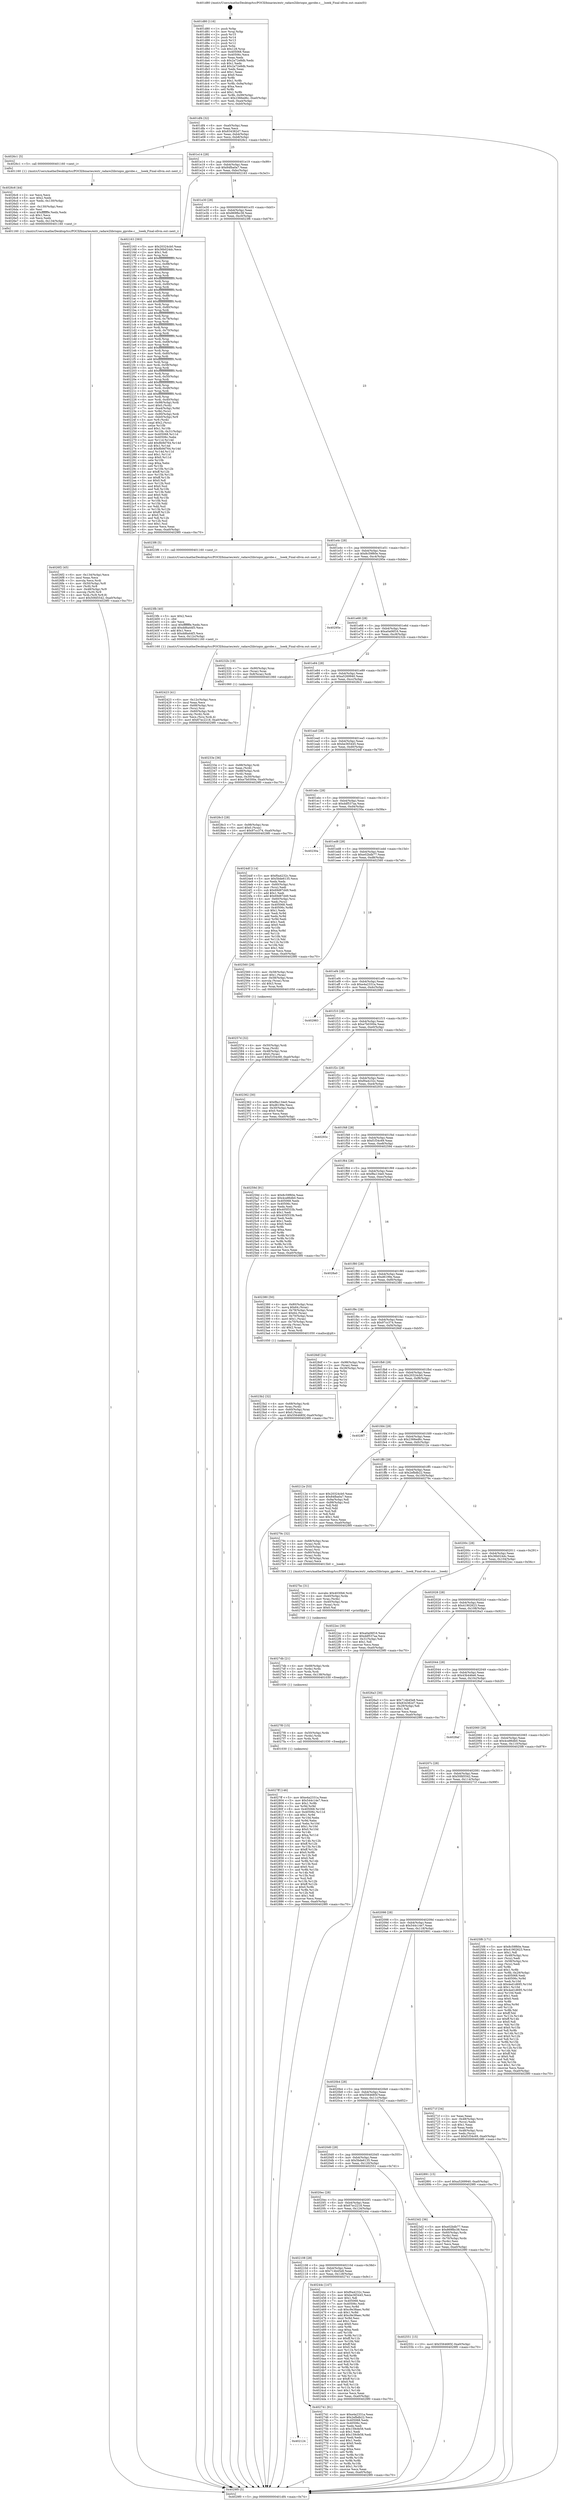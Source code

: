 digraph "0x401d80" {
  label = "0x401d80 (/mnt/c/Users/mathe/Desktop/tcc/POCII/binaries/extr_radare2libriopio_gprobe.c___lseek_Final-ollvm.out::main(0))"
  labelloc = "t"
  node[shape=record]

  Entry [label="",width=0.3,height=0.3,shape=circle,fillcolor=black,style=filled]
  "0x401df4" [label="{
     0x401df4 [32]\l
     | [instrs]\l
     &nbsp;&nbsp;0x401df4 \<+6\>: mov -0xa0(%rbp),%eax\l
     &nbsp;&nbsp;0x401dfa \<+2\>: mov %eax,%ecx\l
     &nbsp;&nbsp;0x401dfc \<+6\>: sub $0x834382d7,%ecx\l
     &nbsp;&nbsp;0x401e02 \<+6\>: mov %eax,-0xb4(%rbp)\l
     &nbsp;&nbsp;0x401e08 \<+6\>: mov %ecx,-0xb8(%rbp)\l
     &nbsp;&nbsp;0x401e0e \<+6\>: je 00000000004026c1 \<main+0x941\>\l
  }"]
  "0x4026c1" [label="{
     0x4026c1 [5]\l
     | [instrs]\l
     &nbsp;&nbsp;0x4026c1 \<+5\>: call 0000000000401160 \<next_i\>\l
     | [calls]\l
     &nbsp;&nbsp;0x401160 \{1\} (/mnt/c/Users/mathe/Desktop/tcc/POCII/binaries/extr_radare2libriopio_gprobe.c___lseek_Final-ollvm.out::next_i)\l
  }"]
  "0x401e14" [label="{
     0x401e14 [28]\l
     | [instrs]\l
     &nbsp;&nbsp;0x401e14 \<+5\>: jmp 0000000000401e19 \<main+0x99\>\l
     &nbsp;&nbsp;0x401e19 \<+6\>: mov -0xb4(%rbp),%eax\l
     &nbsp;&nbsp;0x401e1f \<+5\>: sub $0x84fba0a7,%eax\l
     &nbsp;&nbsp;0x401e24 \<+6\>: mov %eax,-0xbc(%rbp)\l
     &nbsp;&nbsp;0x401e2a \<+6\>: je 0000000000402163 \<main+0x3e3\>\l
  }"]
  Exit [label="",width=0.3,height=0.3,shape=circle,fillcolor=black,style=filled,peripheries=2]
  "0x402163" [label="{
     0x402163 [393]\l
     | [instrs]\l
     &nbsp;&nbsp;0x402163 \<+5\>: mov $0x20324cb0,%eax\l
     &nbsp;&nbsp;0x402168 \<+5\>: mov $0x36b024dc,%ecx\l
     &nbsp;&nbsp;0x40216d \<+2\>: mov $0x1,%dl\l
     &nbsp;&nbsp;0x40216f \<+3\>: mov %rsp,%rsi\l
     &nbsp;&nbsp;0x402172 \<+4\>: add $0xfffffffffffffff0,%rsi\l
     &nbsp;&nbsp;0x402176 \<+3\>: mov %rsi,%rsp\l
     &nbsp;&nbsp;0x402179 \<+7\>: mov %rsi,-0x98(%rbp)\l
     &nbsp;&nbsp;0x402180 \<+3\>: mov %rsp,%rsi\l
     &nbsp;&nbsp;0x402183 \<+4\>: add $0xfffffffffffffff0,%rsi\l
     &nbsp;&nbsp;0x402187 \<+3\>: mov %rsi,%rsp\l
     &nbsp;&nbsp;0x40218a \<+3\>: mov %rsp,%rdi\l
     &nbsp;&nbsp;0x40218d \<+4\>: add $0xfffffffffffffff0,%rdi\l
     &nbsp;&nbsp;0x402191 \<+3\>: mov %rdi,%rsp\l
     &nbsp;&nbsp;0x402194 \<+7\>: mov %rdi,-0x90(%rbp)\l
     &nbsp;&nbsp;0x40219b \<+3\>: mov %rsp,%rdi\l
     &nbsp;&nbsp;0x40219e \<+4\>: add $0xfffffffffffffff0,%rdi\l
     &nbsp;&nbsp;0x4021a2 \<+3\>: mov %rdi,%rsp\l
     &nbsp;&nbsp;0x4021a5 \<+7\>: mov %rdi,-0x88(%rbp)\l
     &nbsp;&nbsp;0x4021ac \<+3\>: mov %rsp,%rdi\l
     &nbsp;&nbsp;0x4021af \<+4\>: add $0xfffffffffffffff0,%rdi\l
     &nbsp;&nbsp;0x4021b3 \<+3\>: mov %rdi,%rsp\l
     &nbsp;&nbsp;0x4021b6 \<+4\>: mov %rdi,-0x80(%rbp)\l
     &nbsp;&nbsp;0x4021ba \<+3\>: mov %rsp,%rdi\l
     &nbsp;&nbsp;0x4021bd \<+4\>: add $0xfffffffffffffff0,%rdi\l
     &nbsp;&nbsp;0x4021c1 \<+3\>: mov %rdi,%rsp\l
     &nbsp;&nbsp;0x4021c4 \<+4\>: mov %rdi,-0x78(%rbp)\l
     &nbsp;&nbsp;0x4021c8 \<+3\>: mov %rsp,%rdi\l
     &nbsp;&nbsp;0x4021cb \<+4\>: add $0xfffffffffffffff0,%rdi\l
     &nbsp;&nbsp;0x4021cf \<+3\>: mov %rdi,%rsp\l
     &nbsp;&nbsp;0x4021d2 \<+4\>: mov %rdi,-0x70(%rbp)\l
     &nbsp;&nbsp;0x4021d6 \<+3\>: mov %rsp,%rdi\l
     &nbsp;&nbsp;0x4021d9 \<+4\>: add $0xfffffffffffffff0,%rdi\l
     &nbsp;&nbsp;0x4021dd \<+3\>: mov %rdi,%rsp\l
     &nbsp;&nbsp;0x4021e0 \<+4\>: mov %rdi,-0x68(%rbp)\l
     &nbsp;&nbsp;0x4021e4 \<+3\>: mov %rsp,%rdi\l
     &nbsp;&nbsp;0x4021e7 \<+4\>: add $0xfffffffffffffff0,%rdi\l
     &nbsp;&nbsp;0x4021eb \<+3\>: mov %rdi,%rsp\l
     &nbsp;&nbsp;0x4021ee \<+4\>: mov %rdi,-0x60(%rbp)\l
     &nbsp;&nbsp;0x4021f2 \<+3\>: mov %rsp,%rdi\l
     &nbsp;&nbsp;0x4021f5 \<+4\>: add $0xfffffffffffffff0,%rdi\l
     &nbsp;&nbsp;0x4021f9 \<+3\>: mov %rdi,%rsp\l
     &nbsp;&nbsp;0x4021fc \<+4\>: mov %rdi,-0x58(%rbp)\l
     &nbsp;&nbsp;0x402200 \<+3\>: mov %rsp,%rdi\l
     &nbsp;&nbsp;0x402203 \<+4\>: add $0xfffffffffffffff0,%rdi\l
     &nbsp;&nbsp;0x402207 \<+3\>: mov %rdi,%rsp\l
     &nbsp;&nbsp;0x40220a \<+4\>: mov %rdi,-0x50(%rbp)\l
     &nbsp;&nbsp;0x40220e \<+3\>: mov %rsp,%rdi\l
     &nbsp;&nbsp;0x402211 \<+4\>: add $0xfffffffffffffff0,%rdi\l
     &nbsp;&nbsp;0x402215 \<+3\>: mov %rdi,%rsp\l
     &nbsp;&nbsp;0x402218 \<+4\>: mov %rdi,-0x48(%rbp)\l
     &nbsp;&nbsp;0x40221c \<+3\>: mov %rsp,%rdi\l
     &nbsp;&nbsp;0x40221f \<+4\>: add $0xfffffffffffffff0,%rdi\l
     &nbsp;&nbsp;0x402223 \<+3\>: mov %rdi,%rsp\l
     &nbsp;&nbsp;0x402226 \<+4\>: mov %rdi,-0x40(%rbp)\l
     &nbsp;&nbsp;0x40222a \<+7\>: mov -0x98(%rbp),%rdi\l
     &nbsp;&nbsp;0x402231 \<+6\>: movl $0x0,(%rdi)\l
     &nbsp;&nbsp;0x402237 \<+7\>: mov -0xa4(%rbp),%r8d\l
     &nbsp;&nbsp;0x40223e \<+3\>: mov %r8d,(%rsi)\l
     &nbsp;&nbsp;0x402241 \<+7\>: mov -0x90(%rbp),%rdi\l
     &nbsp;&nbsp;0x402248 \<+7\>: mov -0xb0(%rbp),%r9\l
     &nbsp;&nbsp;0x40224f \<+3\>: mov %r9,(%rdi)\l
     &nbsp;&nbsp;0x402252 \<+3\>: cmpl $0x2,(%rsi)\l
     &nbsp;&nbsp;0x402255 \<+4\>: setne %r10b\l
     &nbsp;&nbsp;0x402259 \<+4\>: and $0x1,%r10b\l
     &nbsp;&nbsp;0x40225d \<+4\>: mov %r10b,-0x31(%rbp)\l
     &nbsp;&nbsp;0x402261 \<+8\>: mov 0x405068,%r11d\l
     &nbsp;&nbsp;0x402269 \<+7\>: mov 0x40506c,%ebx\l
     &nbsp;&nbsp;0x402270 \<+3\>: mov %r11d,%r14d\l
     &nbsp;&nbsp;0x402273 \<+7\>: add $0x8b9d764,%r14d\l
     &nbsp;&nbsp;0x40227a \<+4\>: sub $0x1,%r14d\l
     &nbsp;&nbsp;0x40227e \<+7\>: sub $0x8b9d764,%r14d\l
     &nbsp;&nbsp;0x402285 \<+4\>: imul %r14d,%r11d\l
     &nbsp;&nbsp;0x402289 \<+4\>: and $0x1,%r11d\l
     &nbsp;&nbsp;0x40228d \<+4\>: cmp $0x0,%r11d\l
     &nbsp;&nbsp;0x402291 \<+4\>: sete %r10b\l
     &nbsp;&nbsp;0x402295 \<+3\>: cmp $0xa,%ebx\l
     &nbsp;&nbsp;0x402298 \<+4\>: setl %r15b\l
     &nbsp;&nbsp;0x40229c \<+3\>: mov %r10b,%r12b\l
     &nbsp;&nbsp;0x40229f \<+4\>: xor $0xff,%r12b\l
     &nbsp;&nbsp;0x4022a3 \<+3\>: mov %r15b,%r13b\l
     &nbsp;&nbsp;0x4022a6 \<+4\>: xor $0xff,%r13b\l
     &nbsp;&nbsp;0x4022aa \<+3\>: xor $0x0,%dl\l
     &nbsp;&nbsp;0x4022ad \<+3\>: mov %r12b,%sil\l
     &nbsp;&nbsp;0x4022b0 \<+4\>: and $0x0,%sil\l
     &nbsp;&nbsp;0x4022b4 \<+3\>: and %dl,%r10b\l
     &nbsp;&nbsp;0x4022b7 \<+3\>: mov %r13b,%dil\l
     &nbsp;&nbsp;0x4022ba \<+4\>: and $0x0,%dil\l
     &nbsp;&nbsp;0x4022be \<+3\>: and %dl,%r15b\l
     &nbsp;&nbsp;0x4022c1 \<+3\>: or %r10b,%sil\l
     &nbsp;&nbsp;0x4022c4 \<+3\>: or %r15b,%dil\l
     &nbsp;&nbsp;0x4022c7 \<+3\>: xor %dil,%sil\l
     &nbsp;&nbsp;0x4022ca \<+3\>: or %r13b,%r12b\l
     &nbsp;&nbsp;0x4022cd \<+4\>: xor $0xff,%r12b\l
     &nbsp;&nbsp;0x4022d1 \<+3\>: or $0x0,%dl\l
     &nbsp;&nbsp;0x4022d4 \<+3\>: and %dl,%r12b\l
     &nbsp;&nbsp;0x4022d7 \<+3\>: or %r12b,%sil\l
     &nbsp;&nbsp;0x4022da \<+4\>: test $0x1,%sil\l
     &nbsp;&nbsp;0x4022de \<+3\>: cmovne %ecx,%eax\l
     &nbsp;&nbsp;0x4022e1 \<+6\>: mov %eax,-0xa0(%rbp)\l
     &nbsp;&nbsp;0x4022e7 \<+5\>: jmp 00000000004029f0 \<main+0xc70\>\l
  }"]
  "0x401e30" [label="{
     0x401e30 [28]\l
     | [instrs]\l
     &nbsp;&nbsp;0x401e30 \<+5\>: jmp 0000000000401e35 \<main+0xb5\>\l
     &nbsp;&nbsp;0x401e35 \<+6\>: mov -0xb4(%rbp),%eax\l
     &nbsp;&nbsp;0x401e3b \<+5\>: sub $0x869fbc38,%eax\l
     &nbsp;&nbsp;0x401e40 \<+6\>: mov %eax,-0xc0(%rbp)\l
     &nbsp;&nbsp;0x401e46 \<+6\>: je 00000000004023f6 \<main+0x676\>\l
  }"]
  "0x4027ff" [label="{
     0x4027ff [146]\l
     | [instrs]\l
     &nbsp;&nbsp;0x4027ff \<+5\>: mov $0xe4a2331a,%eax\l
     &nbsp;&nbsp;0x402804 \<+5\>: mov $0x544c14e7,%ecx\l
     &nbsp;&nbsp;0x402809 \<+3\>: mov $0x1,%r8b\l
     &nbsp;&nbsp;0x40280c \<+3\>: xor %r9d,%r9d\l
     &nbsp;&nbsp;0x40280f \<+8\>: mov 0x405068,%r10d\l
     &nbsp;&nbsp;0x402817 \<+8\>: mov 0x40506c,%r11d\l
     &nbsp;&nbsp;0x40281f \<+4\>: sub $0x1,%r9d\l
     &nbsp;&nbsp;0x402823 \<+3\>: mov %r10d,%ebx\l
     &nbsp;&nbsp;0x402826 \<+3\>: add %r9d,%ebx\l
     &nbsp;&nbsp;0x402829 \<+4\>: imul %ebx,%r10d\l
     &nbsp;&nbsp;0x40282d \<+4\>: and $0x1,%r10d\l
     &nbsp;&nbsp;0x402831 \<+4\>: cmp $0x0,%r10d\l
     &nbsp;&nbsp;0x402835 \<+4\>: sete %r14b\l
     &nbsp;&nbsp;0x402839 \<+4\>: cmp $0xa,%r11d\l
     &nbsp;&nbsp;0x40283d \<+4\>: setl %r15b\l
     &nbsp;&nbsp;0x402841 \<+3\>: mov %r14b,%r12b\l
     &nbsp;&nbsp;0x402844 \<+4\>: xor $0xff,%r12b\l
     &nbsp;&nbsp;0x402848 \<+3\>: mov %r15b,%r13b\l
     &nbsp;&nbsp;0x40284b \<+4\>: xor $0xff,%r13b\l
     &nbsp;&nbsp;0x40284f \<+4\>: xor $0x0,%r8b\l
     &nbsp;&nbsp;0x402853 \<+3\>: mov %r12b,%dl\l
     &nbsp;&nbsp;0x402856 \<+3\>: and $0x0,%dl\l
     &nbsp;&nbsp;0x402859 \<+3\>: and %r8b,%r14b\l
     &nbsp;&nbsp;0x40285c \<+3\>: mov %r13b,%sil\l
     &nbsp;&nbsp;0x40285f \<+4\>: and $0x0,%sil\l
     &nbsp;&nbsp;0x402863 \<+3\>: and %r8b,%r15b\l
     &nbsp;&nbsp;0x402866 \<+3\>: or %r14b,%dl\l
     &nbsp;&nbsp;0x402869 \<+3\>: or %r15b,%sil\l
     &nbsp;&nbsp;0x40286c \<+3\>: xor %sil,%dl\l
     &nbsp;&nbsp;0x40286f \<+3\>: or %r13b,%r12b\l
     &nbsp;&nbsp;0x402872 \<+4\>: xor $0xff,%r12b\l
     &nbsp;&nbsp;0x402876 \<+4\>: or $0x0,%r8b\l
     &nbsp;&nbsp;0x40287a \<+3\>: and %r8b,%r12b\l
     &nbsp;&nbsp;0x40287d \<+3\>: or %r12b,%dl\l
     &nbsp;&nbsp;0x402880 \<+3\>: test $0x1,%dl\l
     &nbsp;&nbsp;0x402883 \<+3\>: cmovne %ecx,%eax\l
     &nbsp;&nbsp;0x402886 \<+6\>: mov %eax,-0xa0(%rbp)\l
     &nbsp;&nbsp;0x40288c \<+5\>: jmp 00000000004029f0 \<main+0xc70\>\l
  }"]
  "0x4023f6" [label="{
     0x4023f6 [5]\l
     | [instrs]\l
     &nbsp;&nbsp;0x4023f6 \<+5\>: call 0000000000401160 \<next_i\>\l
     | [calls]\l
     &nbsp;&nbsp;0x401160 \{1\} (/mnt/c/Users/mathe/Desktop/tcc/POCII/binaries/extr_radare2libriopio_gprobe.c___lseek_Final-ollvm.out::next_i)\l
  }"]
  "0x401e4c" [label="{
     0x401e4c [28]\l
     | [instrs]\l
     &nbsp;&nbsp;0x401e4c \<+5\>: jmp 0000000000401e51 \<main+0xd1\>\l
     &nbsp;&nbsp;0x401e51 \<+6\>: mov -0xb4(%rbp),%eax\l
     &nbsp;&nbsp;0x401e57 \<+5\>: sub $0x8c59f60e,%eax\l
     &nbsp;&nbsp;0x401e5c \<+6\>: mov %eax,-0xc4(%rbp)\l
     &nbsp;&nbsp;0x401e62 \<+6\>: je 000000000040295e \<main+0xbde\>\l
  }"]
  "0x4027f0" [label="{
     0x4027f0 [15]\l
     | [instrs]\l
     &nbsp;&nbsp;0x4027f0 \<+4\>: mov -0x50(%rbp),%rdx\l
     &nbsp;&nbsp;0x4027f4 \<+3\>: mov (%rdx),%rdx\l
     &nbsp;&nbsp;0x4027f7 \<+3\>: mov %rdx,%rdi\l
     &nbsp;&nbsp;0x4027fa \<+5\>: call 0000000000401030 \<free@plt\>\l
     | [calls]\l
     &nbsp;&nbsp;0x401030 \{1\} (unknown)\l
  }"]
  "0x40295e" [label="{
     0x40295e\l
  }", style=dashed]
  "0x401e68" [label="{
     0x401e68 [28]\l
     | [instrs]\l
     &nbsp;&nbsp;0x401e68 \<+5\>: jmp 0000000000401e6d \<main+0xed\>\l
     &nbsp;&nbsp;0x401e6d \<+6\>: mov -0xb4(%rbp),%eax\l
     &nbsp;&nbsp;0x401e73 \<+5\>: sub $0xa0a06f16,%eax\l
     &nbsp;&nbsp;0x401e78 \<+6\>: mov %eax,-0xc8(%rbp)\l
     &nbsp;&nbsp;0x401e7e \<+6\>: je 000000000040232b \<main+0x5ab\>\l
  }"]
  "0x4027db" [label="{
     0x4027db [21]\l
     | [instrs]\l
     &nbsp;&nbsp;0x4027db \<+4\>: mov -0x68(%rbp),%rdx\l
     &nbsp;&nbsp;0x4027df \<+3\>: mov (%rdx),%rdx\l
     &nbsp;&nbsp;0x4027e2 \<+3\>: mov %rdx,%rdi\l
     &nbsp;&nbsp;0x4027e5 \<+6\>: mov %eax,-0x138(%rbp)\l
     &nbsp;&nbsp;0x4027eb \<+5\>: call 0000000000401030 \<free@plt\>\l
     | [calls]\l
     &nbsp;&nbsp;0x401030 \{1\} (unknown)\l
  }"]
  "0x40232b" [label="{
     0x40232b [19]\l
     | [instrs]\l
     &nbsp;&nbsp;0x40232b \<+7\>: mov -0x90(%rbp),%rax\l
     &nbsp;&nbsp;0x402332 \<+3\>: mov (%rax),%rax\l
     &nbsp;&nbsp;0x402335 \<+4\>: mov 0x8(%rax),%rdi\l
     &nbsp;&nbsp;0x402339 \<+5\>: call 0000000000401060 \<atoi@plt\>\l
     | [calls]\l
     &nbsp;&nbsp;0x401060 \{1\} (unknown)\l
  }"]
  "0x401e84" [label="{
     0x401e84 [28]\l
     | [instrs]\l
     &nbsp;&nbsp;0x401e84 \<+5\>: jmp 0000000000401e89 \<main+0x109\>\l
     &nbsp;&nbsp;0x401e89 \<+6\>: mov -0xb4(%rbp),%eax\l
     &nbsp;&nbsp;0x401e8f \<+5\>: sub $0xa5269940,%eax\l
     &nbsp;&nbsp;0x401e94 \<+6\>: mov %eax,-0xcc(%rbp)\l
     &nbsp;&nbsp;0x401e9a \<+6\>: je 00000000004028c3 \<main+0xb43\>\l
  }"]
  "0x4027bc" [label="{
     0x4027bc [31]\l
     | [instrs]\l
     &nbsp;&nbsp;0x4027bc \<+10\>: movabs $0x4030b6,%rdi\l
     &nbsp;&nbsp;0x4027c6 \<+4\>: mov -0x40(%rbp),%rdx\l
     &nbsp;&nbsp;0x4027ca \<+3\>: mov %rax,(%rdx)\l
     &nbsp;&nbsp;0x4027cd \<+4\>: mov -0x40(%rbp),%rax\l
     &nbsp;&nbsp;0x4027d1 \<+3\>: mov (%rax),%rsi\l
     &nbsp;&nbsp;0x4027d4 \<+2\>: mov $0x0,%al\l
     &nbsp;&nbsp;0x4027d6 \<+5\>: call 0000000000401040 \<printf@plt\>\l
     | [calls]\l
     &nbsp;&nbsp;0x401040 \{1\} (unknown)\l
  }"]
  "0x4028c3" [label="{
     0x4028c3 [28]\l
     | [instrs]\l
     &nbsp;&nbsp;0x4028c3 \<+7\>: mov -0x98(%rbp),%rax\l
     &nbsp;&nbsp;0x4028ca \<+6\>: movl $0x0,(%rax)\l
     &nbsp;&nbsp;0x4028d0 \<+10\>: movl $0x97cc374,-0xa0(%rbp)\l
     &nbsp;&nbsp;0x4028da \<+5\>: jmp 00000000004029f0 \<main+0xc70\>\l
  }"]
  "0x401ea0" [label="{
     0x401ea0 [28]\l
     | [instrs]\l
     &nbsp;&nbsp;0x401ea0 \<+5\>: jmp 0000000000401ea5 \<main+0x125\>\l
     &nbsp;&nbsp;0x401ea5 \<+6\>: mov -0xb4(%rbp),%eax\l
     &nbsp;&nbsp;0x401eab \<+5\>: sub $0xbe365445,%eax\l
     &nbsp;&nbsp;0x401eb0 \<+6\>: mov %eax,-0xd0(%rbp)\l
     &nbsp;&nbsp;0x401eb6 \<+6\>: je 00000000004024df \<main+0x75f\>\l
  }"]
  "0x402124" [label="{
     0x402124\l
  }", style=dashed]
  "0x4024df" [label="{
     0x4024df [114]\l
     | [instrs]\l
     &nbsp;&nbsp;0x4024df \<+5\>: mov $0xf0a4232c,%eax\l
     &nbsp;&nbsp;0x4024e4 \<+5\>: mov $0x5bde6135,%ecx\l
     &nbsp;&nbsp;0x4024e9 \<+2\>: xor %edx,%edx\l
     &nbsp;&nbsp;0x4024eb \<+4\>: mov -0x60(%rbp),%rsi\l
     &nbsp;&nbsp;0x4024ef \<+2\>: mov (%rsi),%edi\l
     &nbsp;&nbsp;0x4024f1 \<+6\>: sub $0x69d87d49,%edi\l
     &nbsp;&nbsp;0x4024f7 \<+3\>: add $0x1,%edi\l
     &nbsp;&nbsp;0x4024fa \<+6\>: add $0x69d87d49,%edi\l
     &nbsp;&nbsp;0x402500 \<+4\>: mov -0x60(%rbp),%rsi\l
     &nbsp;&nbsp;0x402504 \<+2\>: mov %edi,(%rsi)\l
     &nbsp;&nbsp;0x402506 \<+7\>: mov 0x405068,%edi\l
     &nbsp;&nbsp;0x40250d \<+8\>: mov 0x40506c,%r8d\l
     &nbsp;&nbsp;0x402515 \<+3\>: sub $0x1,%edx\l
     &nbsp;&nbsp;0x402518 \<+3\>: mov %edi,%r9d\l
     &nbsp;&nbsp;0x40251b \<+3\>: add %edx,%r9d\l
     &nbsp;&nbsp;0x40251e \<+4\>: imul %r9d,%edi\l
     &nbsp;&nbsp;0x402522 \<+3\>: and $0x1,%edi\l
     &nbsp;&nbsp;0x402525 \<+3\>: cmp $0x0,%edi\l
     &nbsp;&nbsp;0x402528 \<+4\>: sete %r10b\l
     &nbsp;&nbsp;0x40252c \<+4\>: cmp $0xa,%r8d\l
     &nbsp;&nbsp;0x402530 \<+4\>: setl %r11b\l
     &nbsp;&nbsp;0x402534 \<+3\>: mov %r10b,%bl\l
     &nbsp;&nbsp;0x402537 \<+3\>: and %r11b,%bl\l
     &nbsp;&nbsp;0x40253a \<+3\>: xor %r11b,%r10b\l
     &nbsp;&nbsp;0x40253d \<+3\>: or %r10b,%bl\l
     &nbsp;&nbsp;0x402540 \<+3\>: test $0x1,%bl\l
     &nbsp;&nbsp;0x402543 \<+3\>: cmovne %ecx,%eax\l
     &nbsp;&nbsp;0x402546 \<+6\>: mov %eax,-0xa0(%rbp)\l
     &nbsp;&nbsp;0x40254c \<+5\>: jmp 00000000004029f0 \<main+0xc70\>\l
  }"]
  "0x401ebc" [label="{
     0x401ebc [28]\l
     | [instrs]\l
     &nbsp;&nbsp;0x401ebc \<+5\>: jmp 0000000000401ec1 \<main+0x141\>\l
     &nbsp;&nbsp;0x401ec1 \<+6\>: mov -0xb4(%rbp),%eax\l
     &nbsp;&nbsp;0x401ec7 \<+5\>: sub $0xddf537aa,%eax\l
     &nbsp;&nbsp;0x401ecc \<+6\>: mov %eax,-0xd4(%rbp)\l
     &nbsp;&nbsp;0x401ed2 \<+6\>: je 000000000040230a \<main+0x58a\>\l
  }"]
  "0x402741" [label="{
     0x402741 [91]\l
     | [instrs]\l
     &nbsp;&nbsp;0x402741 \<+5\>: mov $0xe4a2331a,%eax\l
     &nbsp;&nbsp;0x402746 \<+5\>: mov $0x2efbdb22,%ecx\l
     &nbsp;&nbsp;0x40274b \<+7\>: mov 0x405068,%edx\l
     &nbsp;&nbsp;0x402752 \<+7\>: mov 0x40506c,%esi\l
     &nbsp;&nbsp;0x402759 \<+2\>: mov %edx,%edi\l
     &nbsp;&nbsp;0x40275b \<+6\>: sub $0x159cfe58,%edi\l
     &nbsp;&nbsp;0x402761 \<+3\>: sub $0x1,%edi\l
     &nbsp;&nbsp;0x402764 \<+6\>: add $0x159cfe58,%edi\l
     &nbsp;&nbsp;0x40276a \<+3\>: imul %edi,%edx\l
     &nbsp;&nbsp;0x40276d \<+3\>: and $0x1,%edx\l
     &nbsp;&nbsp;0x402770 \<+3\>: cmp $0x0,%edx\l
     &nbsp;&nbsp;0x402773 \<+4\>: sete %r8b\l
     &nbsp;&nbsp;0x402777 \<+3\>: cmp $0xa,%esi\l
     &nbsp;&nbsp;0x40277a \<+4\>: setl %r9b\l
     &nbsp;&nbsp;0x40277e \<+3\>: mov %r8b,%r10b\l
     &nbsp;&nbsp;0x402781 \<+3\>: and %r9b,%r10b\l
     &nbsp;&nbsp;0x402784 \<+3\>: xor %r9b,%r8b\l
     &nbsp;&nbsp;0x402787 \<+3\>: or %r8b,%r10b\l
     &nbsp;&nbsp;0x40278a \<+4\>: test $0x1,%r10b\l
     &nbsp;&nbsp;0x40278e \<+3\>: cmovne %ecx,%eax\l
     &nbsp;&nbsp;0x402791 \<+6\>: mov %eax,-0xa0(%rbp)\l
     &nbsp;&nbsp;0x402797 \<+5\>: jmp 00000000004029f0 \<main+0xc70\>\l
  }"]
  "0x40230a" [label="{
     0x40230a\l
  }", style=dashed]
  "0x401ed8" [label="{
     0x401ed8 [28]\l
     | [instrs]\l
     &nbsp;&nbsp;0x401ed8 \<+5\>: jmp 0000000000401edd \<main+0x15d\>\l
     &nbsp;&nbsp;0x401edd \<+6\>: mov -0xb4(%rbp),%eax\l
     &nbsp;&nbsp;0x401ee3 \<+5\>: sub $0xe02bdb77,%eax\l
     &nbsp;&nbsp;0x401ee8 \<+6\>: mov %eax,-0xd8(%rbp)\l
     &nbsp;&nbsp;0x401eee \<+6\>: je 0000000000402560 \<main+0x7e0\>\l
  }"]
  "0x4026f2" [label="{
     0x4026f2 [45]\l
     | [instrs]\l
     &nbsp;&nbsp;0x4026f2 \<+6\>: mov -0x134(%rbp),%ecx\l
     &nbsp;&nbsp;0x4026f8 \<+3\>: imul %eax,%ecx\l
     &nbsp;&nbsp;0x4026fb \<+3\>: movslq %ecx,%rdi\l
     &nbsp;&nbsp;0x4026fe \<+4\>: mov -0x50(%rbp),%r8\l
     &nbsp;&nbsp;0x402702 \<+3\>: mov (%r8),%r8\l
     &nbsp;&nbsp;0x402705 \<+4\>: mov -0x48(%rbp),%r9\l
     &nbsp;&nbsp;0x402709 \<+3\>: movslq (%r9),%r9\l
     &nbsp;&nbsp;0x40270c \<+4\>: mov %rdi,(%r8,%r9,8)\l
     &nbsp;&nbsp;0x402710 \<+10\>: movl $0x50fd5542,-0xa0(%rbp)\l
     &nbsp;&nbsp;0x40271a \<+5\>: jmp 00000000004029f0 \<main+0xc70\>\l
  }"]
  "0x402560" [label="{
     0x402560 [29]\l
     | [instrs]\l
     &nbsp;&nbsp;0x402560 \<+4\>: mov -0x58(%rbp),%rax\l
     &nbsp;&nbsp;0x402564 \<+6\>: movl $0x1,(%rax)\l
     &nbsp;&nbsp;0x40256a \<+4\>: mov -0x58(%rbp),%rax\l
     &nbsp;&nbsp;0x40256e \<+3\>: movslq (%rax),%rax\l
     &nbsp;&nbsp;0x402571 \<+4\>: shl $0x3,%rax\l
     &nbsp;&nbsp;0x402575 \<+3\>: mov %rax,%rdi\l
     &nbsp;&nbsp;0x402578 \<+5\>: call 0000000000401050 \<malloc@plt\>\l
     | [calls]\l
     &nbsp;&nbsp;0x401050 \{1\} (unknown)\l
  }"]
  "0x401ef4" [label="{
     0x401ef4 [28]\l
     | [instrs]\l
     &nbsp;&nbsp;0x401ef4 \<+5\>: jmp 0000000000401ef9 \<main+0x179\>\l
     &nbsp;&nbsp;0x401ef9 \<+6\>: mov -0xb4(%rbp),%eax\l
     &nbsp;&nbsp;0x401eff \<+5\>: sub $0xe4a2331a,%eax\l
     &nbsp;&nbsp;0x401f04 \<+6\>: mov %eax,-0xdc(%rbp)\l
     &nbsp;&nbsp;0x401f0a \<+6\>: je 0000000000402983 \<main+0xc03\>\l
  }"]
  "0x4026c6" [label="{
     0x4026c6 [44]\l
     | [instrs]\l
     &nbsp;&nbsp;0x4026c6 \<+2\>: xor %ecx,%ecx\l
     &nbsp;&nbsp;0x4026c8 \<+5\>: mov $0x2,%edx\l
     &nbsp;&nbsp;0x4026cd \<+6\>: mov %edx,-0x130(%rbp)\l
     &nbsp;&nbsp;0x4026d3 \<+1\>: cltd\l
     &nbsp;&nbsp;0x4026d4 \<+6\>: mov -0x130(%rbp),%esi\l
     &nbsp;&nbsp;0x4026da \<+2\>: idiv %esi\l
     &nbsp;&nbsp;0x4026dc \<+6\>: imul $0xfffffffe,%edx,%edx\l
     &nbsp;&nbsp;0x4026e2 \<+3\>: sub $0x1,%ecx\l
     &nbsp;&nbsp;0x4026e5 \<+2\>: sub %ecx,%edx\l
     &nbsp;&nbsp;0x4026e7 \<+6\>: mov %edx,-0x134(%rbp)\l
     &nbsp;&nbsp;0x4026ed \<+5\>: call 0000000000401160 \<next_i\>\l
     | [calls]\l
     &nbsp;&nbsp;0x401160 \{1\} (/mnt/c/Users/mathe/Desktop/tcc/POCII/binaries/extr_radare2libriopio_gprobe.c___lseek_Final-ollvm.out::next_i)\l
  }"]
  "0x402983" [label="{
     0x402983\l
  }", style=dashed]
  "0x401f10" [label="{
     0x401f10 [28]\l
     | [instrs]\l
     &nbsp;&nbsp;0x401f10 \<+5\>: jmp 0000000000401f15 \<main+0x195\>\l
     &nbsp;&nbsp;0x401f15 \<+6\>: mov -0xb4(%rbp),%eax\l
     &nbsp;&nbsp;0x401f1b \<+5\>: sub $0xe7b0300e,%eax\l
     &nbsp;&nbsp;0x401f20 \<+6\>: mov %eax,-0xe0(%rbp)\l
     &nbsp;&nbsp;0x401f26 \<+6\>: je 0000000000402362 \<main+0x5e2\>\l
  }"]
  "0x40257d" [label="{
     0x40257d [32]\l
     | [instrs]\l
     &nbsp;&nbsp;0x40257d \<+4\>: mov -0x50(%rbp),%rdi\l
     &nbsp;&nbsp;0x402581 \<+3\>: mov %rax,(%rdi)\l
     &nbsp;&nbsp;0x402584 \<+4\>: mov -0x48(%rbp),%rax\l
     &nbsp;&nbsp;0x402588 \<+6\>: movl $0x0,(%rax)\l
     &nbsp;&nbsp;0x40258e \<+10\>: movl $0xf1f34c69,-0xa0(%rbp)\l
     &nbsp;&nbsp;0x402598 \<+5\>: jmp 00000000004029f0 \<main+0xc70\>\l
  }"]
  "0x402362" [label="{
     0x402362 [30]\l
     | [instrs]\l
     &nbsp;&nbsp;0x402362 \<+5\>: mov $0xf8a134e0,%eax\l
     &nbsp;&nbsp;0x402367 \<+5\>: mov $0xd6199e,%ecx\l
     &nbsp;&nbsp;0x40236c \<+3\>: mov -0x30(%rbp),%edx\l
     &nbsp;&nbsp;0x40236f \<+3\>: cmp $0x0,%edx\l
     &nbsp;&nbsp;0x402372 \<+3\>: cmove %ecx,%eax\l
     &nbsp;&nbsp;0x402375 \<+6\>: mov %eax,-0xa0(%rbp)\l
     &nbsp;&nbsp;0x40237b \<+5\>: jmp 00000000004029f0 \<main+0xc70\>\l
  }"]
  "0x401f2c" [label="{
     0x401f2c [28]\l
     | [instrs]\l
     &nbsp;&nbsp;0x401f2c \<+5\>: jmp 0000000000401f31 \<main+0x1b1\>\l
     &nbsp;&nbsp;0x401f31 \<+6\>: mov -0xb4(%rbp),%eax\l
     &nbsp;&nbsp;0x401f37 \<+5\>: sub $0xf0a4232c,%eax\l
     &nbsp;&nbsp;0x401f3c \<+6\>: mov %eax,-0xe4(%rbp)\l
     &nbsp;&nbsp;0x401f42 \<+6\>: je 000000000040293c \<main+0xbbc\>\l
  }"]
  "0x402108" [label="{
     0x402108 [28]\l
     | [instrs]\l
     &nbsp;&nbsp;0x402108 \<+5\>: jmp 000000000040210d \<main+0x38d\>\l
     &nbsp;&nbsp;0x40210d \<+6\>: mov -0xb4(%rbp),%eax\l
     &nbsp;&nbsp;0x402113 \<+5\>: sub $0x714b45e8,%eax\l
     &nbsp;&nbsp;0x402118 \<+6\>: mov %eax,-0x128(%rbp)\l
     &nbsp;&nbsp;0x40211e \<+6\>: je 0000000000402741 \<main+0x9c1\>\l
  }"]
  "0x40293c" [label="{
     0x40293c\l
  }", style=dashed]
  "0x401f48" [label="{
     0x401f48 [28]\l
     | [instrs]\l
     &nbsp;&nbsp;0x401f48 \<+5\>: jmp 0000000000401f4d \<main+0x1cd\>\l
     &nbsp;&nbsp;0x401f4d \<+6\>: mov -0xb4(%rbp),%eax\l
     &nbsp;&nbsp;0x401f53 \<+5\>: sub $0xf1f34c69,%eax\l
     &nbsp;&nbsp;0x401f58 \<+6\>: mov %eax,-0xe8(%rbp)\l
     &nbsp;&nbsp;0x401f5e \<+6\>: je 000000000040259d \<main+0x81d\>\l
  }"]
  "0x40244c" [label="{
     0x40244c [147]\l
     | [instrs]\l
     &nbsp;&nbsp;0x40244c \<+5\>: mov $0xf0a4232c,%eax\l
     &nbsp;&nbsp;0x402451 \<+5\>: mov $0xbe365445,%ecx\l
     &nbsp;&nbsp;0x402456 \<+2\>: mov $0x1,%dl\l
     &nbsp;&nbsp;0x402458 \<+7\>: mov 0x405068,%esi\l
     &nbsp;&nbsp;0x40245f \<+7\>: mov 0x40506c,%edi\l
     &nbsp;&nbsp;0x402466 \<+3\>: mov %esi,%r8d\l
     &nbsp;&nbsp;0x402469 \<+7\>: sub $0xc9e38aec,%r8d\l
     &nbsp;&nbsp;0x402470 \<+4\>: sub $0x1,%r8d\l
     &nbsp;&nbsp;0x402474 \<+7\>: add $0xc9e38aec,%r8d\l
     &nbsp;&nbsp;0x40247b \<+4\>: imul %r8d,%esi\l
     &nbsp;&nbsp;0x40247f \<+3\>: and $0x1,%esi\l
     &nbsp;&nbsp;0x402482 \<+3\>: cmp $0x0,%esi\l
     &nbsp;&nbsp;0x402485 \<+4\>: sete %r9b\l
     &nbsp;&nbsp;0x402489 \<+3\>: cmp $0xa,%edi\l
     &nbsp;&nbsp;0x40248c \<+4\>: setl %r10b\l
     &nbsp;&nbsp;0x402490 \<+3\>: mov %r9b,%r11b\l
     &nbsp;&nbsp;0x402493 \<+4\>: xor $0xff,%r11b\l
     &nbsp;&nbsp;0x402497 \<+3\>: mov %r10b,%bl\l
     &nbsp;&nbsp;0x40249a \<+3\>: xor $0xff,%bl\l
     &nbsp;&nbsp;0x40249d \<+3\>: xor $0x0,%dl\l
     &nbsp;&nbsp;0x4024a0 \<+3\>: mov %r11b,%r14b\l
     &nbsp;&nbsp;0x4024a3 \<+4\>: and $0x0,%r14b\l
     &nbsp;&nbsp;0x4024a7 \<+3\>: and %dl,%r9b\l
     &nbsp;&nbsp;0x4024aa \<+3\>: mov %bl,%r15b\l
     &nbsp;&nbsp;0x4024ad \<+4\>: and $0x0,%r15b\l
     &nbsp;&nbsp;0x4024b1 \<+3\>: and %dl,%r10b\l
     &nbsp;&nbsp;0x4024b4 \<+3\>: or %r9b,%r14b\l
     &nbsp;&nbsp;0x4024b7 \<+3\>: or %r10b,%r15b\l
     &nbsp;&nbsp;0x4024ba \<+3\>: xor %r15b,%r14b\l
     &nbsp;&nbsp;0x4024bd \<+3\>: or %bl,%r11b\l
     &nbsp;&nbsp;0x4024c0 \<+4\>: xor $0xff,%r11b\l
     &nbsp;&nbsp;0x4024c4 \<+3\>: or $0x0,%dl\l
     &nbsp;&nbsp;0x4024c7 \<+3\>: and %dl,%r11b\l
     &nbsp;&nbsp;0x4024ca \<+3\>: or %r11b,%r14b\l
     &nbsp;&nbsp;0x4024cd \<+4\>: test $0x1,%r14b\l
     &nbsp;&nbsp;0x4024d1 \<+3\>: cmovne %ecx,%eax\l
     &nbsp;&nbsp;0x4024d4 \<+6\>: mov %eax,-0xa0(%rbp)\l
     &nbsp;&nbsp;0x4024da \<+5\>: jmp 00000000004029f0 \<main+0xc70\>\l
  }"]
  "0x40259d" [label="{
     0x40259d [91]\l
     | [instrs]\l
     &nbsp;&nbsp;0x40259d \<+5\>: mov $0x8c59f60e,%eax\l
     &nbsp;&nbsp;0x4025a2 \<+5\>: mov $0x4ce86db0,%ecx\l
     &nbsp;&nbsp;0x4025a7 \<+7\>: mov 0x405068,%edx\l
     &nbsp;&nbsp;0x4025ae \<+7\>: mov 0x40506c,%esi\l
     &nbsp;&nbsp;0x4025b5 \<+2\>: mov %edx,%edi\l
     &nbsp;&nbsp;0x4025b7 \<+6\>: add $0x405f333b,%edi\l
     &nbsp;&nbsp;0x4025bd \<+3\>: sub $0x1,%edi\l
     &nbsp;&nbsp;0x4025c0 \<+6\>: sub $0x405f333b,%edi\l
     &nbsp;&nbsp;0x4025c6 \<+3\>: imul %edi,%edx\l
     &nbsp;&nbsp;0x4025c9 \<+3\>: and $0x1,%edx\l
     &nbsp;&nbsp;0x4025cc \<+3\>: cmp $0x0,%edx\l
     &nbsp;&nbsp;0x4025cf \<+4\>: sete %r8b\l
     &nbsp;&nbsp;0x4025d3 \<+3\>: cmp $0xa,%esi\l
     &nbsp;&nbsp;0x4025d6 \<+4\>: setl %r9b\l
     &nbsp;&nbsp;0x4025da \<+3\>: mov %r8b,%r10b\l
     &nbsp;&nbsp;0x4025dd \<+3\>: and %r9b,%r10b\l
     &nbsp;&nbsp;0x4025e0 \<+3\>: xor %r9b,%r8b\l
     &nbsp;&nbsp;0x4025e3 \<+3\>: or %r8b,%r10b\l
     &nbsp;&nbsp;0x4025e6 \<+4\>: test $0x1,%r10b\l
     &nbsp;&nbsp;0x4025ea \<+3\>: cmovne %ecx,%eax\l
     &nbsp;&nbsp;0x4025ed \<+6\>: mov %eax,-0xa0(%rbp)\l
     &nbsp;&nbsp;0x4025f3 \<+5\>: jmp 00000000004029f0 \<main+0xc70\>\l
  }"]
  "0x401f64" [label="{
     0x401f64 [28]\l
     | [instrs]\l
     &nbsp;&nbsp;0x401f64 \<+5\>: jmp 0000000000401f69 \<main+0x1e9\>\l
     &nbsp;&nbsp;0x401f69 \<+6\>: mov -0xb4(%rbp),%eax\l
     &nbsp;&nbsp;0x401f6f \<+5\>: sub $0xf8a134e0,%eax\l
     &nbsp;&nbsp;0x401f74 \<+6\>: mov %eax,-0xec(%rbp)\l
     &nbsp;&nbsp;0x401f7a \<+6\>: je 00000000004028a0 \<main+0xb20\>\l
  }"]
  "0x4020ec" [label="{
     0x4020ec [28]\l
     | [instrs]\l
     &nbsp;&nbsp;0x4020ec \<+5\>: jmp 00000000004020f1 \<main+0x371\>\l
     &nbsp;&nbsp;0x4020f1 \<+6\>: mov -0xb4(%rbp),%eax\l
     &nbsp;&nbsp;0x4020f7 \<+5\>: sub $0x67ec2218,%eax\l
     &nbsp;&nbsp;0x4020fc \<+6\>: mov %eax,-0x124(%rbp)\l
     &nbsp;&nbsp;0x402102 \<+6\>: je 000000000040244c \<main+0x6cc\>\l
  }"]
  "0x4028a0" [label="{
     0x4028a0\l
  }", style=dashed]
  "0x401f80" [label="{
     0x401f80 [28]\l
     | [instrs]\l
     &nbsp;&nbsp;0x401f80 \<+5\>: jmp 0000000000401f85 \<main+0x205\>\l
     &nbsp;&nbsp;0x401f85 \<+6\>: mov -0xb4(%rbp),%eax\l
     &nbsp;&nbsp;0x401f8b \<+5\>: sub $0xd6199e,%eax\l
     &nbsp;&nbsp;0x401f90 \<+6\>: mov %eax,-0xf0(%rbp)\l
     &nbsp;&nbsp;0x401f96 \<+6\>: je 0000000000402380 \<main+0x600\>\l
  }"]
  "0x402551" [label="{
     0x402551 [15]\l
     | [instrs]\l
     &nbsp;&nbsp;0x402551 \<+10\>: movl $0x5564685f,-0xa0(%rbp)\l
     &nbsp;&nbsp;0x40255b \<+5\>: jmp 00000000004029f0 \<main+0xc70\>\l
  }"]
  "0x402380" [label="{
     0x402380 [50]\l
     | [instrs]\l
     &nbsp;&nbsp;0x402380 \<+4\>: mov -0x80(%rbp),%rax\l
     &nbsp;&nbsp;0x402384 \<+7\>: movq $0x64,(%rax)\l
     &nbsp;&nbsp;0x40238b \<+4\>: mov -0x78(%rbp),%rax\l
     &nbsp;&nbsp;0x40238f \<+6\>: movl $0x64,(%rax)\l
     &nbsp;&nbsp;0x402395 \<+4\>: mov -0x70(%rbp),%rax\l
     &nbsp;&nbsp;0x402399 \<+6\>: movl $0x1,(%rax)\l
     &nbsp;&nbsp;0x40239f \<+4\>: mov -0x70(%rbp),%rax\l
     &nbsp;&nbsp;0x4023a3 \<+3\>: movslq (%rax),%rax\l
     &nbsp;&nbsp;0x4023a6 \<+4\>: shl $0x2,%rax\l
     &nbsp;&nbsp;0x4023aa \<+3\>: mov %rax,%rdi\l
     &nbsp;&nbsp;0x4023ad \<+5\>: call 0000000000401050 \<malloc@plt\>\l
     | [calls]\l
     &nbsp;&nbsp;0x401050 \{1\} (unknown)\l
  }"]
  "0x401f9c" [label="{
     0x401f9c [28]\l
     | [instrs]\l
     &nbsp;&nbsp;0x401f9c \<+5\>: jmp 0000000000401fa1 \<main+0x221\>\l
     &nbsp;&nbsp;0x401fa1 \<+6\>: mov -0xb4(%rbp),%eax\l
     &nbsp;&nbsp;0x401fa7 \<+5\>: sub $0x97cc374,%eax\l
     &nbsp;&nbsp;0x401fac \<+6\>: mov %eax,-0xf4(%rbp)\l
     &nbsp;&nbsp;0x401fb2 \<+6\>: je 00000000004028df \<main+0xb5f\>\l
  }"]
  "0x402423" [label="{
     0x402423 [41]\l
     | [instrs]\l
     &nbsp;&nbsp;0x402423 \<+6\>: mov -0x12c(%rbp),%ecx\l
     &nbsp;&nbsp;0x402429 \<+3\>: imul %eax,%ecx\l
     &nbsp;&nbsp;0x40242c \<+4\>: mov -0x68(%rbp),%rsi\l
     &nbsp;&nbsp;0x402430 \<+3\>: mov (%rsi),%rsi\l
     &nbsp;&nbsp;0x402433 \<+4\>: mov -0x60(%rbp),%rdi\l
     &nbsp;&nbsp;0x402437 \<+3\>: movslq (%rdi),%rdi\l
     &nbsp;&nbsp;0x40243a \<+3\>: mov %ecx,(%rsi,%rdi,4)\l
     &nbsp;&nbsp;0x40243d \<+10\>: movl $0x67ec2218,-0xa0(%rbp)\l
     &nbsp;&nbsp;0x402447 \<+5\>: jmp 00000000004029f0 \<main+0xc70\>\l
  }"]
  "0x4028df" [label="{
     0x4028df [24]\l
     | [instrs]\l
     &nbsp;&nbsp;0x4028df \<+7\>: mov -0x98(%rbp),%rax\l
     &nbsp;&nbsp;0x4028e6 \<+2\>: mov (%rax),%eax\l
     &nbsp;&nbsp;0x4028e8 \<+4\>: lea -0x28(%rbp),%rsp\l
     &nbsp;&nbsp;0x4028ec \<+1\>: pop %rbx\l
     &nbsp;&nbsp;0x4028ed \<+2\>: pop %r12\l
     &nbsp;&nbsp;0x4028ef \<+2\>: pop %r13\l
     &nbsp;&nbsp;0x4028f1 \<+2\>: pop %r14\l
     &nbsp;&nbsp;0x4028f3 \<+2\>: pop %r15\l
     &nbsp;&nbsp;0x4028f5 \<+1\>: pop %rbp\l
     &nbsp;&nbsp;0x4028f6 \<+1\>: ret\l
  }"]
  "0x401fb8" [label="{
     0x401fb8 [28]\l
     | [instrs]\l
     &nbsp;&nbsp;0x401fb8 \<+5\>: jmp 0000000000401fbd \<main+0x23d\>\l
     &nbsp;&nbsp;0x401fbd \<+6\>: mov -0xb4(%rbp),%eax\l
     &nbsp;&nbsp;0x401fc3 \<+5\>: sub $0x20324cb0,%eax\l
     &nbsp;&nbsp;0x401fc8 \<+6\>: mov %eax,-0xf8(%rbp)\l
     &nbsp;&nbsp;0x401fce \<+6\>: je 00000000004028f7 \<main+0xb77\>\l
  }"]
  "0x4023fb" [label="{
     0x4023fb [40]\l
     | [instrs]\l
     &nbsp;&nbsp;0x4023fb \<+5\>: mov $0x2,%ecx\l
     &nbsp;&nbsp;0x402400 \<+1\>: cltd\l
     &nbsp;&nbsp;0x402401 \<+2\>: idiv %ecx\l
     &nbsp;&nbsp;0x402403 \<+6\>: imul $0xfffffffe,%edx,%ecx\l
     &nbsp;&nbsp;0x402409 \<+6\>: add $0xdd6a44f3,%ecx\l
     &nbsp;&nbsp;0x40240f \<+3\>: add $0x1,%ecx\l
     &nbsp;&nbsp;0x402412 \<+6\>: sub $0xdd6a44f3,%ecx\l
     &nbsp;&nbsp;0x402418 \<+6\>: mov %ecx,-0x12c(%rbp)\l
     &nbsp;&nbsp;0x40241e \<+5\>: call 0000000000401160 \<next_i\>\l
     | [calls]\l
     &nbsp;&nbsp;0x401160 \{1\} (/mnt/c/Users/mathe/Desktop/tcc/POCII/binaries/extr_radare2libriopio_gprobe.c___lseek_Final-ollvm.out::next_i)\l
  }"]
  "0x4028f7" [label="{
     0x4028f7\l
  }", style=dashed]
  "0x401fd4" [label="{
     0x401fd4 [28]\l
     | [instrs]\l
     &nbsp;&nbsp;0x401fd4 \<+5\>: jmp 0000000000401fd9 \<main+0x259\>\l
     &nbsp;&nbsp;0x401fd9 \<+6\>: mov -0xb4(%rbp),%eax\l
     &nbsp;&nbsp;0x401fdf \<+5\>: sub $0x2366ed6c,%eax\l
     &nbsp;&nbsp;0x401fe4 \<+6\>: mov %eax,-0xfc(%rbp)\l
     &nbsp;&nbsp;0x401fea \<+6\>: je 000000000040212e \<main+0x3ae\>\l
  }"]
  "0x4020d0" [label="{
     0x4020d0 [28]\l
     | [instrs]\l
     &nbsp;&nbsp;0x4020d0 \<+5\>: jmp 00000000004020d5 \<main+0x355\>\l
     &nbsp;&nbsp;0x4020d5 \<+6\>: mov -0xb4(%rbp),%eax\l
     &nbsp;&nbsp;0x4020db \<+5\>: sub $0x5bde6135,%eax\l
     &nbsp;&nbsp;0x4020e0 \<+6\>: mov %eax,-0x120(%rbp)\l
     &nbsp;&nbsp;0x4020e6 \<+6\>: je 0000000000402551 \<main+0x7d1\>\l
  }"]
  "0x40212e" [label="{
     0x40212e [53]\l
     | [instrs]\l
     &nbsp;&nbsp;0x40212e \<+5\>: mov $0x20324cb0,%eax\l
     &nbsp;&nbsp;0x402133 \<+5\>: mov $0x84fba0a7,%ecx\l
     &nbsp;&nbsp;0x402138 \<+6\>: mov -0x9a(%rbp),%dl\l
     &nbsp;&nbsp;0x40213e \<+7\>: mov -0x99(%rbp),%sil\l
     &nbsp;&nbsp;0x402145 \<+3\>: mov %dl,%dil\l
     &nbsp;&nbsp;0x402148 \<+3\>: and %sil,%dil\l
     &nbsp;&nbsp;0x40214b \<+3\>: xor %sil,%dl\l
     &nbsp;&nbsp;0x40214e \<+3\>: or %dl,%dil\l
     &nbsp;&nbsp;0x402151 \<+4\>: test $0x1,%dil\l
     &nbsp;&nbsp;0x402155 \<+3\>: cmovne %ecx,%eax\l
     &nbsp;&nbsp;0x402158 \<+6\>: mov %eax,-0xa0(%rbp)\l
     &nbsp;&nbsp;0x40215e \<+5\>: jmp 00000000004029f0 \<main+0xc70\>\l
  }"]
  "0x401ff0" [label="{
     0x401ff0 [28]\l
     | [instrs]\l
     &nbsp;&nbsp;0x401ff0 \<+5\>: jmp 0000000000401ff5 \<main+0x275\>\l
     &nbsp;&nbsp;0x401ff5 \<+6\>: mov -0xb4(%rbp),%eax\l
     &nbsp;&nbsp;0x401ffb \<+5\>: sub $0x2efbdb22,%eax\l
     &nbsp;&nbsp;0x402000 \<+6\>: mov %eax,-0x100(%rbp)\l
     &nbsp;&nbsp;0x402006 \<+6\>: je 000000000040279c \<main+0xa1c\>\l
  }"]
  "0x4029f0" [label="{
     0x4029f0 [5]\l
     | [instrs]\l
     &nbsp;&nbsp;0x4029f0 \<+5\>: jmp 0000000000401df4 \<main+0x74\>\l
  }"]
  "0x401d80" [label="{
     0x401d80 [116]\l
     | [instrs]\l
     &nbsp;&nbsp;0x401d80 \<+1\>: push %rbp\l
     &nbsp;&nbsp;0x401d81 \<+3\>: mov %rsp,%rbp\l
     &nbsp;&nbsp;0x401d84 \<+2\>: push %r15\l
     &nbsp;&nbsp;0x401d86 \<+2\>: push %r14\l
     &nbsp;&nbsp;0x401d88 \<+2\>: push %r13\l
     &nbsp;&nbsp;0x401d8a \<+2\>: push %r12\l
     &nbsp;&nbsp;0x401d8c \<+1\>: push %rbx\l
     &nbsp;&nbsp;0x401d8d \<+7\>: sub $0x128,%rsp\l
     &nbsp;&nbsp;0x401d94 \<+7\>: mov 0x405068,%eax\l
     &nbsp;&nbsp;0x401d9b \<+7\>: mov 0x40506c,%ecx\l
     &nbsp;&nbsp;0x401da2 \<+2\>: mov %eax,%edx\l
     &nbsp;&nbsp;0x401da4 \<+6\>: sub $0x2a72e8db,%edx\l
     &nbsp;&nbsp;0x401daa \<+3\>: sub $0x1,%edx\l
     &nbsp;&nbsp;0x401dad \<+6\>: add $0x2a72e8db,%edx\l
     &nbsp;&nbsp;0x401db3 \<+3\>: imul %edx,%eax\l
     &nbsp;&nbsp;0x401db6 \<+3\>: and $0x1,%eax\l
     &nbsp;&nbsp;0x401db9 \<+3\>: cmp $0x0,%eax\l
     &nbsp;&nbsp;0x401dbc \<+4\>: sete %r8b\l
     &nbsp;&nbsp;0x401dc0 \<+4\>: and $0x1,%r8b\l
     &nbsp;&nbsp;0x401dc4 \<+7\>: mov %r8b,-0x9a(%rbp)\l
     &nbsp;&nbsp;0x401dcb \<+3\>: cmp $0xa,%ecx\l
     &nbsp;&nbsp;0x401dce \<+4\>: setl %r8b\l
     &nbsp;&nbsp;0x401dd2 \<+4\>: and $0x1,%r8b\l
     &nbsp;&nbsp;0x401dd6 \<+7\>: mov %r8b,-0x99(%rbp)\l
     &nbsp;&nbsp;0x401ddd \<+10\>: movl $0x2366ed6c,-0xa0(%rbp)\l
     &nbsp;&nbsp;0x401de7 \<+6\>: mov %edi,-0xa4(%rbp)\l
     &nbsp;&nbsp;0x401ded \<+7\>: mov %rsi,-0xb0(%rbp)\l
  }"]
  "0x4023d2" [label="{
     0x4023d2 [36]\l
     | [instrs]\l
     &nbsp;&nbsp;0x4023d2 \<+5\>: mov $0xe02bdb77,%eax\l
     &nbsp;&nbsp;0x4023d7 \<+5\>: mov $0x869fbc38,%ecx\l
     &nbsp;&nbsp;0x4023dc \<+4\>: mov -0x60(%rbp),%rdx\l
     &nbsp;&nbsp;0x4023e0 \<+2\>: mov (%rdx),%esi\l
     &nbsp;&nbsp;0x4023e2 \<+4\>: mov -0x70(%rbp),%rdx\l
     &nbsp;&nbsp;0x4023e6 \<+2\>: cmp (%rdx),%esi\l
     &nbsp;&nbsp;0x4023e8 \<+3\>: cmovl %ecx,%eax\l
     &nbsp;&nbsp;0x4023eb \<+6\>: mov %eax,-0xa0(%rbp)\l
     &nbsp;&nbsp;0x4023f1 \<+5\>: jmp 00000000004029f0 \<main+0xc70\>\l
  }"]
  "0x4020b4" [label="{
     0x4020b4 [28]\l
     | [instrs]\l
     &nbsp;&nbsp;0x4020b4 \<+5\>: jmp 00000000004020b9 \<main+0x339\>\l
     &nbsp;&nbsp;0x4020b9 \<+6\>: mov -0xb4(%rbp),%eax\l
     &nbsp;&nbsp;0x4020bf \<+5\>: sub $0x5564685f,%eax\l
     &nbsp;&nbsp;0x4020c4 \<+6\>: mov %eax,-0x11c(%rbp)\l
     &nbsp;&nbsp;0x4020ca \<+6\>: je 00000000004023d2 \<main+0x652\>\l
  }"]
  "0x40279c" [label="{
     0x40279c [32]\l
     | [instrs]\l
     &nbsp;&nbsp;0x40279c \<+4\>: mov -0x68(%rbp),%rax\l
     &nbsp;&nbsp;0x4027a0 \<+3\>: mov (%rax),%rdi\l
     &nbsp;&nbsp;0x4027a3 \<+4\>: mov -0x50(%rbp),%rax\l
     &nbsp;&nbsp;0x4027a7 \<+3\>: mov (%rax),%rsi\l
     &nbsp;&nbsp;0x4027aa \<+4\>: mov -0x80(%rbp),%rax\l
     &nbsp;&nbsp;0x4027ae \<+3\>: mov (%rax),%rdx\l
     &nbsp;&nbsp;0x4027b1 \<+4\>: mov -0x78(%rbp),%rax\l
     &nbsp;&nbsp;0x4027b5 \<+2\>: mov (%rax),%ecx\l
     &nbsp;&nbsp;0x4027b7 \<+5\>: call 00000000004015b0 \<__lseek\>\l
     | [calls]\l
     &nbsp;&nbsp;0x4015b0 \{1\} (/mnt/c/Users/mathe/Desktop/tcc/POCII/binaries/extr_radare2libriopio_gprobe.c___lseek_Final-ollvm.out::__lseek)\l
  }"]
  "0x40200c" [label="{
     0x40200c [28]\l
     | [instrs]\l
     &nbsp;&nbsp;0x40200c \<+5\>: jmp 0000000000402011 \<main+0x291\>\l
     &nbsp;&nbsp;0x402011 \<+6\>: mov -0xb4(%rbp),%eax\l
     &nbsp;&nbsp;0x402017 \<+5\>: sub $0x36b024dc,%eax\l
     &nbsp;&nbsp;0x40201c \<+6\>: mov %eax,-0x104(%rbp)\l
     &nbsp;&nbsp;0x402022 \<+6\>: je 00000000004022ec \<main+0x56c\>\l
  }"]
  "0x402891" [label="{
     0x402891 [15]\l
     | [instrs]\l
     &nbsp;&nbsp;0x402891 \<+10\>: movl $0xa5269940,-0xa0(%rbp)\l
     &nbsp;&nbsp;0x40289b \<+5\>: jmp 00000000004029f0 \<main+0xc70\>\l
  }"]
  "0x4022ec" [label="{
     0x4022ec [30]\l
     | [instrs]\l
     &nbsp;&nbsp;0x4022ec \<+5\>: mov $0xa0a06f16,%eax\l
     &nbsp;&nbsp;0x4022f1 \<+5\>: mov $0xddf537aa,%ecx\l
     &nbsp;&nbsp;0x4022f6 \<+3\>: mov -0x31(%rbp),%dl\l
     &nbsp;&nbsp;0x4022f9 \<+3\>: test $0x1,%dl\l
     &nbsp;&nbsp;0x4022fc \<+3\>: cmovne %ecx,%eax\l
     &nbsp;&nbsp;0x4022ff \<+6\>: mov %eax,-0xa0(%rbp)\l
     &nbsp;&nbsp;0x402305 \<+5\>: jmp 00000000004029f0 \<main+0xc70\>\l
  }"]
  "0x402028" [label="{
     0x402028 [28]\l
     | [instrs]\l
     &nbsp;&nbsp;0x402028 \<+5\>: jmp 000000000040202d \<main+0x2ad\>\l
     &nbsp;&nbsp;0x40202d \<+6\>: mov -0xb4(%rbp),%eax\l
     &nbsp;&nbsp;0x402033 \<+5\>: sub $0x41902623,%eax\l
     &nbsp;&nbsp;0x402038 \<+6\>: mov %eax,-0x108(%rbp)\l
     &nbsp;&nbsp;0x40203e \<+6\>: je 00000000004026a3 \<main+0x923\>\l
  }"]
  "0x40233e" [label="{
     0x40233e [36]\l
     | [instrs]\l
     &nbsp;&nbsp;0x40233e \<+7\>: mov -0x88(%rbp),%rdi\l
     &nbsp;&nbsp;0x402345 \<+2\>: mov %eax,(%rdi)\l
     &nbsp;&nbsp;0x402347 \<+7\>: mov -0x88(%rbp),%rdi\l
     &nbsp;&nbsp;0x40234e \<+2\>: mov (%rdi),%eax\l
     &nbsp;&nbsp;0x402350 \<+3\>: mov %eax,-0x30(%rbp)\l
     &nbsp;&nbsp;0x402353 \<+10\>: movl $0xe7b0300e,-0xa0(%rbp)\l
     &nbsp;&nbsp;0x40235d \<+5\>: jmp 00000000004029f0 \<main+0xc70\>\l
  }"]
  "0x4023b2" [label="{
     0x4023b2 [32]\l
     | [instrs]\l
     &nbsp;&nbsp;0x4023b2 \<+4\>: mov -0x68(%rbp),%rdi\l
     &nbsp;&nbsp;0x4023b6 \<+3\>: mov %rax,(%rdi)\l
     &nbsp;&nbsp;0x4023b9 \<+4\>: mov -0x60(%rbp),%rax\l
     &nbsp;&nbsp;0x4023bd \<+6\>: movl $0x0,(%rax)\l
     &nbsp;&nbsp;0x4023c3 \<+10\>: movl $0x5564685f,-0xa0(%rbp)\l
     &nbsp;&nbsp;0x4023cd \<+5\>: jmp 00000000004029f0 \<main+0xc70\>\l
  }"]
  "0x402098" [label="{
     0x402098 [28]\l
     | [instrs]\l
     &nbsp;&nbsp;0x402098 \<+5\>: jmp 000000000040209d \<main+0x31d\>\l
     &nbsp;&nbsp;0x40209d \<+6\>: mov -0xb4(%rbp),%eax\l
     &nbsp;&nbsp;0x4020a3 \<+5\>: sub $0x544c14e7,%eax\l
     &nbsp;&nbsp;0x4020a8 \<+6\>: mov %eax,-0x118(%rbp)\l
     &nbsp;&nbsp;0x4020ae \<+6\>: je 0000000000402891 \<main+0xb11\>\l
  }"]
  "0x4026a3" [label="{
     0x4026a3 [30]\l
     | [instrs]\l
     &nbsp;&nbsp;0x4026a3 \<+5\>: mov $0x714b45e8,%eax\l
     &nbsp;&nbsp;0x4026a8 \<+5\>: mov $0x834382d7,%ecx\l
     &nbsp;&nbsp;0x4026ad \<+3\>: mov -0x29(%rbp),%dl\l
     &nbsp;&nbsp;0x4026b0 \<+3\>: test $0x1,%dl\l
     &nbsp;&nbsp;0x4026b3 \<+3\>: cmovne %ecx,%eax\l
     &nbsp;&nbsp;0x4026b6 \<+6\>: mov %eax,-0xa0(%rbp)\l
     &nbsp;&nbsp;0x4026bc \<+5\>: jmp 00000000004029f0 \<main+0xc70\>\l
  }"]
  "0x402044" [label="{
     0x402044 [28]\l
     | [instrs]\l
     &nbsp;&nbsp;0x402044 \<+5\>: jmp 0000000000402049 \<main+0x2c9\>\l
     &nbsp;&nbsp;0x402049 \<+6\>: mov -0xb4(%rbp),%eax\l
     &nbsp;&nbsp;0x40204f \<+5\>: sub $0x43b446e6,%eax\l
     &nbsp;&nbsp;0x402054 \<+6\>: mov %eax,-0x10c(%rbp)\l
     &nbsp;&nbsp;0x40205a \<+6\>: je 00000000004028af \<main+0xb2f\>\l
  }"]
  "0x40271f" [label="{
     0x40271f [34]\l
     | [instrs]\l
     &nbsp;&nbsp;0x40271f \<+2\>: xor %eax,%eax\l
     &nbsp;&nbsp;0x402721 \<+4\>: mov -0x48(%rbp),%rcx\l
     &nbsp;&nbsp;0x402725 \<+2\>: mov (%rcx),%edx\l
     &nbsp;&nbsp;0x402727 \<+3\>: sub $0x1,%eax\l
     &nbsp;&nbsp;0x40272a \<+2\>: sub %eax,%edx\l
     &nbsp;&nbsp;0x40272c \<+4\>: mov -0x48(%rbp),%rcx\l
     &nbsp;&nbsp;0x402730 \<+2\>: mov %edx,(%rcx)\l
     &nbsp;&nbsp;0x402732 \<+10\>: movl $0xf1f34c69,-0xa0(%rbp)\l
     &nbsp;&nbsp;0x40273c \<+5\>: jmp 00000000004029f0 \<main+0xc70\>\l
  }"]
  "0x4028af" [label="{
     0x4028af\l
  }", style=dashed]
  "0x402060" [label="{
     0x402060 [28]\l
     | [instrs]\l
     &nbsp;&nbsp;0x402060 \<+5\>: jmp 0000000000402065 \<main+0x2e5\>\l
     &nbsp;&nbsp;0x402065 \<+6\>: mov -0xb4(%rbp),%eax\l
     &nbsp;&nbsp;0x40206b \<+5\>: sub $0x4ce86db0,%eax\l
     &nbsp;&nbsp;0x402070 \<+6\>: mov %eax,-0x110(%rbp)\l
     &nbsp;&nbsp;0x402076 \<+6\>: je 00000000004025f8 \<main+0x878\>\l
  }"]
  "0x40207c" [label="{
     0x40207c [28]\l
     | [instrs]\l
     &nbsp;&nbsp;0x40207c \<+5\>: jmp 0000000000402081 \<main+0x301\>\l
     &nbsp;&nbsp;0x402081 \<+6\>: mov -0xb4(%rbp),%eax\l
     &nbsp;&nbsp;0x402087 \<+5\>: sub $0x50fd5542,%eax\l
     &nbsp;&nbsp;0x40208c \<+6\>: mov %eax,-0x114(%rbp)\l
     &nbsp;&nbsp;0x402092 \<+6\>: je 000000000040271f \<main+0x99f\>\l
  }"]
  "0x4025f8" [label="{
     0x4025f8 [171]\l
     | [instrs]\l
     &nbsp;&nbsp;0x4025f8 \<+5\>: mov $0x8c59f60e,%eax\l
     &nbsp;&nbsp;0x4025fd \<+5\>: mov $0x41902623,%ecx\l
     &nbsp;&nbsp;0x402602 \<+2\>: mov $0x1,%dl\l
     &nbsp;&nbsp;0x402604 \<+4\>: mov -0x48(%rbp),%rsi\l
     &nbsp;&nbsp;0x402608 \<+2\>: mov (%rsi),%edi\l
     &nbsp;&nbsp;0x40260a \<+4\>: mov -0x58(%rbp),%rsi\l
     &nbsp;&nbsp;0x40260e \<+2\>: cmp (%rsi),%edi\l
     &nbsp;&nbsp;0x402610 \<+4\>: setl %r8b\l
     &nbsp;&nbsp;0x402614 \<+4\>: and $0x1,%r8b\l
     &nbsp;&nbsp;0x402618 \<+4\>: mov %r8b,-0x29(%rbp)\l
     &nbsp;&nbsp;0x40261c \<+7\>: mov 0x405068,%edi\l
     &nbsp;&nbsp;0x402623 \<+8\>: mov 0x40506c,%r9d\l
     &nbsp;&nbsp;0x40262b \<+3\>: mov %edi,%r10d\l
     &nbsp;&nbsp;0x40262e \<+7\>: sub $0x4ed1d695,%r10d\l
     &nbsp;&nbsp;0x402635 \<+4\>: sub $0x1,%r10d\l
     &nbsp;&nbsp;0x402639 \<+7\>: add $0x4ed1d695,%r10d\l
     &nbsp;&nbsp;0x402640 \<+4\>: imul %r10d,%edi\l
     &nbsp;&nbsp;0x402644 \<+3\>: and $0x1,%edi\l
     &nbsp;&nbsp;0x402647 \<+3\>: cmp $0x0,%edi\l
     &nbsp;&nbsp;0x40264a \<+4\>: sete %r8b\l
     &nbsp;&nbsp;0x40264e \<+4\>: cmp $0xa,%r9d\l
     &nbsp;&nbsp;0x402652 \<+4\>: setl %r11b\l
     &nbsp;&nbsp;0x402656 \<+3\>: mov %r8b,%bl\l
     &nbsp;&nbsp;0x402659 \<+3\>: xor $0xff,%bl\l
     &nbsp;&nbsp;0x40265c \<+3\>: mov %r11b,%r14b\l
     &nbsp;&nbsp;0x40265f \<+4\>: xor $0xff,%r14b\l
     &nbsp;&nbsp;0x402663 \<+3\>: xor $0x0,%dl\l
     &nbsp;&nbsp;0x402666 \<+3\>: mov %bl,%r15b\l
     &nbsp;&nbsp;0x402669 \<+4\>: and $0x0,%r15b\l
     &nbsp;&nbsp;0x40266d \<+3\>: and %dl,%r8b\l
     &nbsp;&nbsp;0x402670 \<+3\>: mov %r14b,%r12b\l
     &nbsp;&nbsp;0x402673 \<+4\>: and $0x0,%r12b\l
     &nbsp;&nbsp;0x402677 \<+3\>: and %dl,%r11b\l
     &nbsp;&nbsp;0x40267a \<+3\>: or %r8b,%r15b\l
     &nbsp;&nbsp;0x40267d \<+3\>: or %r11b,%r12b\l
     &nbsp;&nbsp;0x402680 \<+3\>: xor %r12b,%r15b\l
     &nbsp;&nbsp;0x402683 \<+3\>: or %r14b,%bl\l
     &nbsp;&nbsp;0x402686 \<+3\>: xor $0xff,%bl\l
     &nbsp;&nbsp;0x402689 \<+3\>: or $0x0,%dl\l
     &nbsp;&nbsp;0x40268c \<+2\>: and %dl,%bl\l
     &nbsp;&nbsp;0x40268e \<+3\>: or %bl,%r15b\l
     &nbsp;&nbsp;0x402691 \<+4\>: test $0x1,%r15b\l
     &nbsp;&nbsp;0x402695 \<+3\>: cmovne %ecx,%eax\l
     &nbsp;&nbsp;0x402698 \<+6\>: mov %eax,-0xa0(%rbp)\l
     &nbsp;&nbsp;0x40269e \<+5\>: jmp 00000000004029f0 \<main+0xc70\>\l
  }"]
  Entry -> "0x401d80" [label=" 1"]
  "0x401df4" -> "0x4026c1" [label=" 1"]
  "0x401df4" -> "0x401e14" [label=" 25"]
  "0x4028df" -> Exit [label=" 1"]
  "0x401e14" -> "0x402163" [label=" 1"]
  "0x401e14" -> "0x401e30" [label=" 24"]
  "0x4028c3" -> "0x4029f0" [label=" 1"]
  "0x401e30" -> "0x4023f6" [label=" 1"]
  "0x401e30" -> "0x401e4c" [label=" 23"]
  "0x402891" -> "0x4029f0" [label=" 1"]
  "0x401e4c" -> "0x40295e" [label=" 0"]
  "0x401e4c" -> "0x401e68" [label=" 23"]
  "0x4027ff" -> "0x4029f0" [label=" 1"]
  "0x401e68" -> "0x40232b" [label=" 1"]
  "0x401e68" -> "0x401e84" [label=" 22"]
  "0x4027f0" -> "0x4027ff" [label=" 1"]
  "0x401e84" -> "0x4028c3" [label=" 1"]
  "0x401e84" -> "0x401ea0" [label=" 21"]
  "0x4027db" -> "0x4027f0" [label=" 1"]
  "0x401ea0" -> "0x4024df" [label=" 1"]
  "0x401ea0" -> "0x401ebc" [label=" 20"]
  "0x4027bc" -> "0x4027db" [label=" 1"]
  "0x401ebc" -> "0x40230a" [label=" 0"]
  "0x401ebc" -> "0x401ed8" [label=" 20"]
  "0x40279c" -> "0x4027bc" [label=" 1"]
  "0x401ed8" -> "0x402560" [label=" 1"]
  "0x401ed8" -> "0x401ef4" [label=" 19"]
  "0x402108" -> "0x402124" [label=" 0"]
  "0x401ef4" -> "0x402983" [label=" 0"]
  "0x401ef4" -> "0x401f10" [label=" 19"]
  "0x402108" -> "0x402741" [label=" 1"]
  "0x401f10" -> "0x402362" [label=" 1"]
  "0x401f10" -> "0x401f2c" [label=" 18"]
  "0x402741" -> "0x4029f0" [label=" 1"]
  "0x401f2c" -> "0x40293c" [label=" 0"]
  "0x401f2c" -> "0x401f48" [label=" 18"]
  "0x40271f" -> "0x4029f0" [label=" 1"]
  "0x401f48" -> "0x40259d" [label=" 2"]
  "0x401f48" -> "0x401f64" [label=" 16"]
  "0x4026f2" -> "0x4029f0" [label=" 1"]
  "0x401f64" -> "0x4028a0" [label=" 0"]
  "0x401f64" -> "0x401f80" [label=" 16"]
  "0x4026c1" -> "0x4026c6" [label=" 1"]
  "0x401f80" -> "0x402380" [label=" 1"]
  "0x401f80" -> "0x401f9c" [label=" 15"]
  "0x4026a3" -> "0x4029f0" [label=" 2"]
  "0x401f9c" -> "0x4028df" [label=" 1"]
  "0x401f9c" -> "0x401fb8" [label=" 14"]
  "0x40259d" -> "0x4029f0" [label=" 2"]
  "0x401fb8" -> "0x4028f7" [label=" 0"]
  "0x401fb8" -> "0x401fd4" [label=" 14"]
  "0x40257d" -> "0x4029f0" [label=" 1"]
  "0x401fd4" -> "0x40212e" [label=" 1"]
  "0x401fd4" -> "0x401ff0" [label=" 13"]
  "0x40212e" -> "0x4029f0" [label=" 1"]
  "0x401d80" -> "0x401df4" [label=" 1"]
  "0x4029f0" -> "0x401df4" [label=" 25"]
  "0x402560" -> "0x40257d" [label=" 1"]
  "0x402163" -> "0x4029f0" [label=" 1"]
  "0x402551" -> "0x4029f0" [label=" 1"]
  "0x401ff0" -> "0x40279c" [label=" 1"]
  "0x401ff0" -> "0x40200c" [label=" 12"]
  "0x40244c" -> "0x4029f0" [label=" 1"]
  "0x40200c" -> "0x4022ec" [label=" 1"]
  "0x40200c" -> "0x402028" [label=" 11"]
  "0x4022ec" -> "0x4029f0" [label=" 1"]
  "0x40232b" -> "0x40233e" [label=" 1"]
  "0x40233e" -> "0x4029f0" [label=" 1"]
  "0x402362" -> "0x4029f0" [label=" 1"]
  "0x402380" -> "0x4023b2" [label=" 1"]
  "0x4023b2" -> "0x4029f0" [label=" 1"]
  "0x4020ec" -> "0x402108" [label=" 1"]
  "0x402028" -> "0x4026a3" [label=" 2"]
  "0x402028" -> "0x402044" [label=" 9"]
  "0x4026c6" -> "0x4026f2" [label=" 1"]
  "0x402044" -> "0x4028af" [label=" 0"]
  "0x402044" -> "0x402060" [label=" 9"]
  "0x4020d0" -> "0x4020ec" [label=" 2"]
  "0x402060" -> "0x4025f8" [label=" 2"]
  "0x402060" -> "0x40207c" [label=" 7"]
  "0x4020d0" -> "0x402551" [label=" 1"]
  "0x40207c" -> "0x40271f" [label=" 1"]
  "0x40207c" -> "0x402098" [label=" 6"]
  "0x4020ec" -> "0x40244c" [label=" 1"]
  "0x402098" -> "0x402891" [label=" 1"]
  "0x402098" -> "0x4020b4" [label=" 5"]
  "0x4024df" -> "0x4029f0" [label=" 1"]
  "0x4020b4" -> "0x4023d2" [label=" 2"]
  "0x4020b4" -> "0x4020d0" [label=" 3"]
  "0x4023d2" -> "0x4029f0" [label=" 2"]
  "0x4023f6" -> "0x4023fb" [label=" 1"]
  "0x4023fb" -> "0x402423" [label=" 1"]
  "0x402423" -> "0x4029f0" [label=" 1"]
  "0x4025f8" -> "0x4029f0" [label=" 2"]
}
